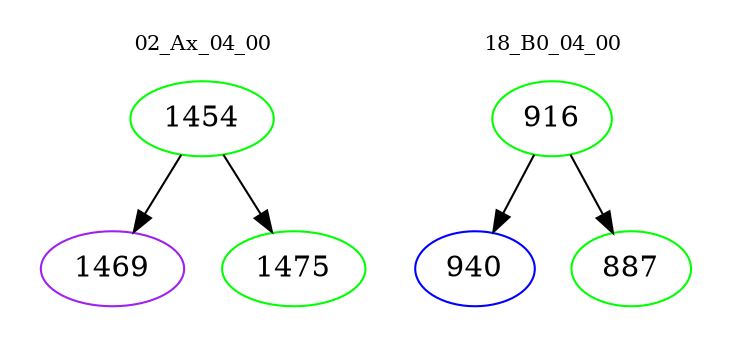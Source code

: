 digraph{
subgraph cluster_0 {
color = white
label = "02_Ax_04_00";
fontsize=10;
T0_1454 [label="1454", color="green"]
T0_1454 -> T0_1469 [color="black"]
T0_1469 [label="1469", color="purple"]
T0_1454 -> T0_1475 [color="black"]
T0_1475 [label="1475", color="green"]
}
subgraph cluster_1 {
color = white
label = "18_B0_04_00";
fontsize=10;
T1_916 [label="916", color="green"]
T1_916 -> T1_940 [color="black"]
T1_940 [label="940", color="blue"]
T1_916 -> T1_887 [color="black"]
T1_887 [label="887", color="green"]
}
}

